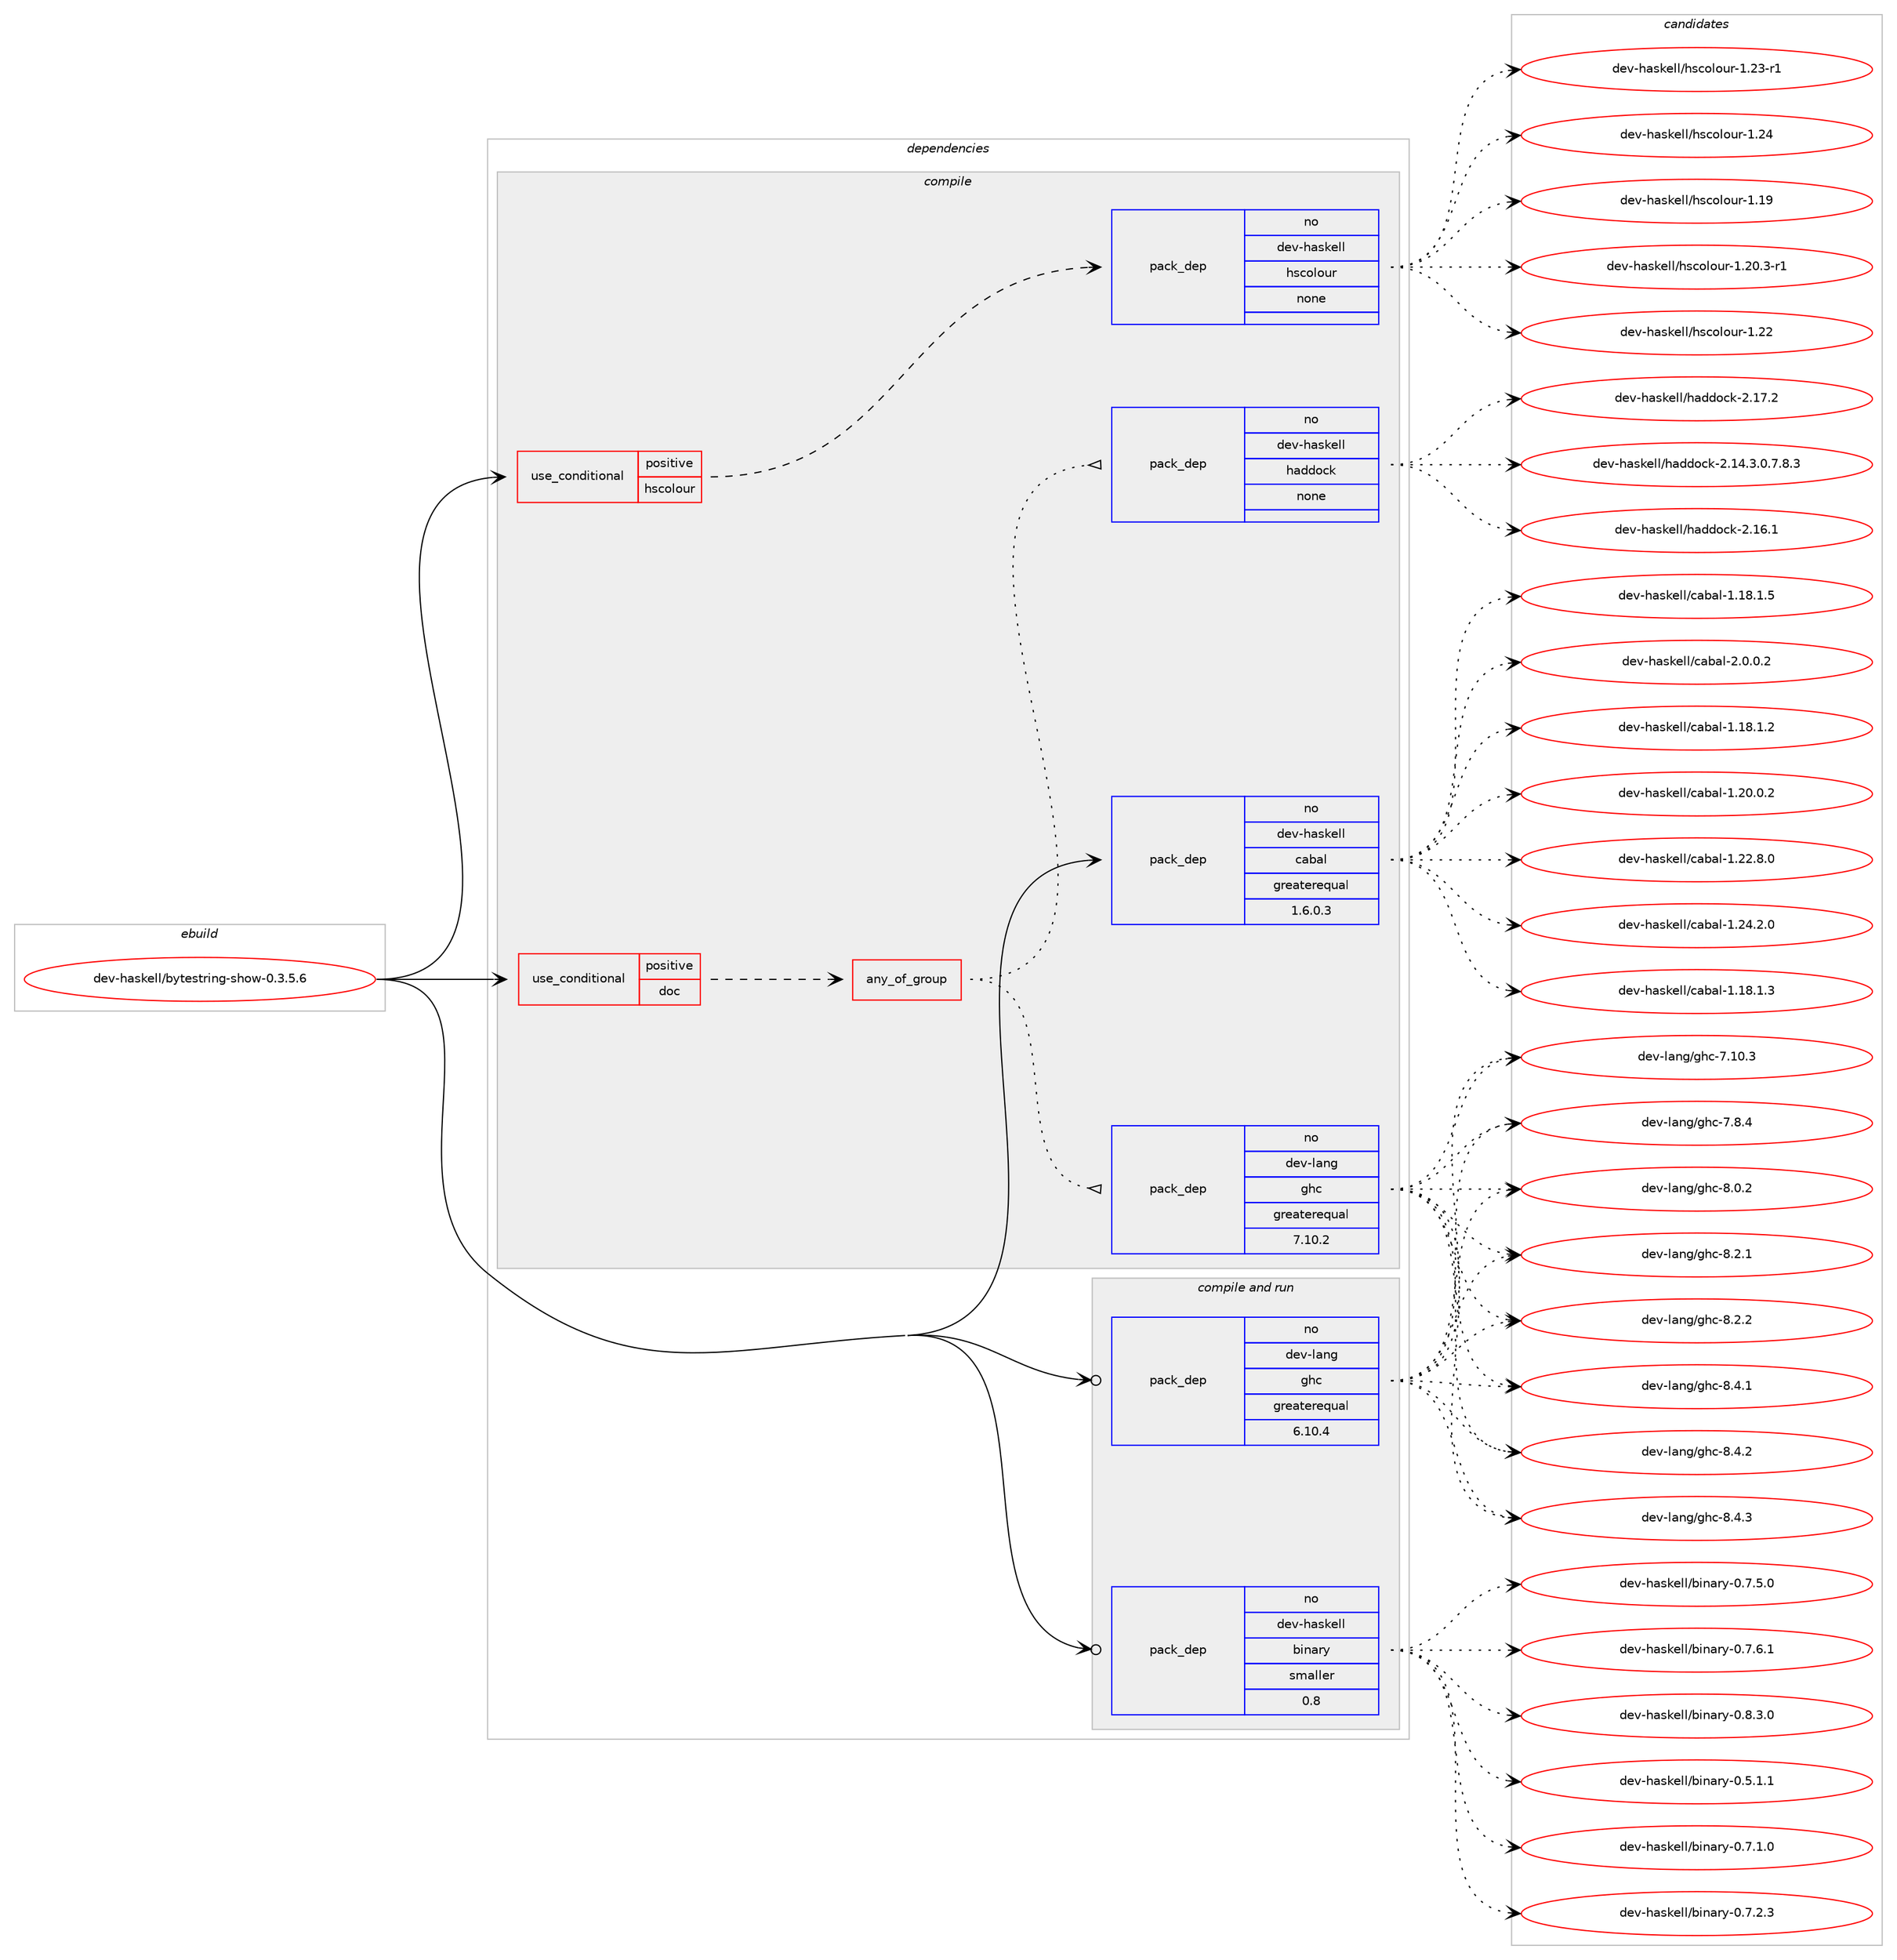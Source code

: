 digraph prolog {

# *************
# Graph options
# *************

newrank=true;
concentrate=true;
compound=true;
graph [rankdir=LR,fontname=Helvetica,fontsize=10,ranksep=1.5];#, ranksep=2.5, nodesep=0.2];
edge  [arrowhead=vee];
node  [fontname=Helvetica,fontsize=10];

# **********
# The ebuild
# **********

subgraph cluster_leftcol {
color=gray;
rank=same;
label=<<i>ebuild</i>>;
id [label="dev-haskell/bytestring-show-0.3.5.6", color=red, width=4, href="../dev-haskell/bytestring-show-0.3.5.6.svg"];
}

# ****************
# The dependencies
# ****************

subgraph cluster_midcol {
color=gray;
label=<<i>dependencies</i>>;
subgraph cluster_compile {
fillcolor="#eeeeee";
style=filled;
label=<<i>compile</i>>;
subgraph cond358825 {
dependency1327703 [label=<<TABLE BORDER="0" CELLBORDER="1" CELLSPACING="0" CELLPADDING="4"><TR><TD ROWSPAN="3" CELLPADDING="10">use_conditional</TD></TR><TR><TD>positive</TD></TR><TR><TD>doc</TD></TR></TABLE>>, shape=none, color=red];
subgraph any20614 {
dependency1327704 [label=<<TABLE BORDER="0" CELLBORDER="1" CELLSPACING="0" CELLPADDING="4"><TR><TD CELLPADDING="10">any_of_group</TD></TR></TABLE>>, shape=none, color=red];subgraph pack947712 {
dependency1327705 [label=<<TABLE BORDER="0" CELLBORDER="1" CELLSPACING="0" CELLPADDING="4" WIDTH="220"><TR><TD ROWSPAN="6" CELLPADDING="30">pack_dep</TD></TR><TR><TD WIDTH="110">no</TD></TR><TR><TD>dev-haskell</TD></TR><TR><TD>haddock</TD></TR><TR><TD>none</TD></TR><TR><TD></TD></TR></TABLE>>, shape=none, color=blue];
}
dependency1327704:e -> dependency1327705:w [weight=20,style="dotted",arrowhead="oinv"];
subgraph pack947713 {
dependency1327706 [label=<<TABLE BORDER="0" CELLBORDER="1" CELLSPACING="0" CELLPADDING="4" WIDTH="220"><TR><TD ROWSPAN="6" CELLPADDING="30">pack_dep</TD></TR><TR><TD WIDTH="110">no</TD></TR><TR><TD>dev-lang</TD></TR><TR><TD>ghc</TD></TR><TR><TD>greaterequal</TD></TR><TR><TD>7.10.2</TD></TR></TABLE>>, shape=none, color=blue];
}
dependency1327704:e -> dependency1327706:w [weight=20,style="dotted",arrowhead="oinv"];
}
dependency1327703:e -> dependency1327704:w [weight=20,style="dashed",arrowhead="vee"];
}
id:e -> dependency1327703:w [weight=20,style="solid",arrowhead="vee"];
subgraph cond358826 {
dependency1327707 [label=<<TABLE BORDER="0" CELLBORDER="1" CELLSPACING="0" CELLPADDING="4"><TR><TD ROWSPAN="3" CELLPADDING="10">use_conditional</TD></TR><TR><TD>positive</TD></TR><TR><TD>hscolour</TD></TR></TABLE>>, shape=none, color=red];
subgraph pack947714 {
dependency1327708 [label=<<TABLE BORDER="0" CELLBORDER="1" CELLSPACING="0" CELLPADDING="4" WIDTH="220"><TR><TD ROWSPAN="6" CELLPADDING="30">pack_dep</TD></TR><TR><TD WIDTH="110">no</TD></TR><TR><TD>dev-haskell</TD></TR><TR><TD>hscolour</TD></TR><TR><TD>none</TD></TR><TR><TD></TD></TR></TABLE>>, shape=none, color=blue];
}
dependency1327707:e -> dependency1327708:w [weight=20,style="dashed",arrowhead="vee"];
}
id:e -> dependency1327707:w [weight=20,style="solid",arrowhead="vee"];
subgraph pack947715 {
dependency1327709 [label=<<TABLE BORDER="0" CELLBORDER="1" CELLSPACING="0" CELLPADDING="4" WIDTH="220"><TR><TD ROWSPAN="6" CELLPADDING="30">pack_dep</TD></TR><TR><TD WIDTH="110">no</TD></TR><TR><TD>dev-haskell</TD></TR><TR><TD>cabal</TD></TR><TR><TD>greaterequal</TD></TR><TR><TD>1.6.0.3</TD></TR></TABLE>>, shape=none, color=blue];
}
id:e -> dependency1327709:w [weight=20,style="solid",arrowhead="vee"];
}
subgraph cluster_compileandrun {
fillcolor="#eeeeee";
style=filled;
label=<<i>compile and run</i>>;
subgraph pack947716 {
dependency1327710 [label=<<TABLE BORDER="0" CELLBORDER="1" CELLSPACING="0" CELLPADDING="4" WIDTH="220"><TR><TD ROWSPAN="6" CELLPADDING="30">pack_dep</TD></TR><TR><TD WIDTH="110">no</TD></TR><TR><TD>dev-haskell</TD></TR><TR><TD>binary</TD></TR><TR><TD>smaller</TD></TR><TR><TD>0.8</TD></TR></TABLE>>, shape=none, color=blue];
}
id:e -> dependency1327710:w [weight=20,style="solid",arrowhead="odotvee"];
subgraph pack947717 {
dependency1327711 [label=<<TABLE BORDER="0" CELLBORDER="1" CELLSPACING="0" CELLPADDING="4" WIDTH="220"><TR><TD ROWSPAN="6" CELLPADDING="30">pack_dep</TD></TR><TR><TD WIDTH="110">no</TD></TR><TR><TD>dev-lang</TD></TR><TR><TD>ghc</TD></TR><TR><TD>greaterequal</TD></TR><TR><TD>6.10.4</TD></TR></TABLE>>, shape=none, color=blue];
}
id:e -> dependency1327711:w [weight=20,style="solid",arrowhead="odotvee"];
}
subgraph cluster_run {
fillcolor="#eeeeee";
style=filled;
label=<<i>run</i>>;
}
}

# **************
# The candidates
# **************

subgraph cluster_choices {
rank=same;
color=gray;
label=<<i>candidates</i>>;

subgraph choice947712 {
color=black;
nodesep=1;
choice1001011184510497115107101108108471049710010011199107455046495246514648465546564651 [label="dev-haskell/haddock-2.14.3.0.7.8.3", color=red, width=4,href="../dev-haskell/haddock-2.14.3.0.7.8.3.svg"];
choice100101118451049711510710110810847104971001001119910745504649544649 [label="dev-haskell/haddock-2.16.1", color=red, width=4,href="../dev-haskell/haddock-2.16.1.svg"];
choice100101118451049711510710110810847104971001001119910745504649554650 [label="dev-haskell/haddock-2.17.2", color=red, width=4,href="../dev-haskell/haddock-2.17.2.svg"];
dependency1327705:e -> choice1001011184510497115107101108108471049710010011199107455046495246514648465546564651:w [style=dotted,weight="100"];
dependency1327705:e -> choice100101118451049711510710110810847104971001001119910745504649544649:w [style=dotted,weight="100"];
dependency1327705:e -> choice100101118451049711510710110810847104971001001119910745504649554650:w [style=dotted,weight="100"];
}
subgraph choice947713 {
color=black;
nodesep=1;
choice1001011184510897110103471031049945554649484651 [label="dev-lang/ghc-7.10.3", color=red, width=4,href="../dev-lang/ghc-7.10.3.svg"];
choice10010111845108971101034710310499455546564652 [label="dev-lang/ghc-7.8.4", color=red, width=4,href="../dev-lang/ghc-7.8.4.svg"];
choice10010111845108971101034710310499455646484650 [label="dev-lang/ghc-8.0.2", color=red, width=4,href="../dev-lang/ghc-8.0.2.svg"];
choice10010111845108971101034710310499455646504649 [label="dev-lang/ghc-8.2.1", color=red, width=4,href="../dev-lang/ghc-8.2.1.svg"];
choice10010111845108971101034710310499455646504650 [label="dev-lang/ghc-8.2.2", color=red, width=4,href="../dev-lang/ghc-8.2.2.svg"];
choice10010111845108971101034710310499455646524649 [label="dev-lang/ghc-8.4.1", color=red, width=4,href="../dev-lang/ghc-8.4.1.svg"];
choice10010111845108971101034710310499455646524650 [label="dev-lang/ghc-8.4.2", color=red, width=4,href="../dev-lang/ghc-8.4.2.svg"];
choice10010111845108971101034710310499455646524651 [label="dev-lang/ghc-8.4.3", color=red, width=4,href="../dev-lang/ghc-8.4.3.svg"];
dependency1327706:e -> choice1001011184510897110103471031049945554649484651:w [style=dotted,weight="100"];
dependency1327706:e -> choice10010111845108971101034710310499455546564652:w [style=dotted,weight="100"];
dependency1327706:e -> choice10010111845108971101034710310499455646484650:w [style=dotted,weight="100"];
dependency1327706:e -> choice10010111845108971101034710310499455646504649:w [style=dotted,weight="100"];
dependency1327706:e -> choice10010111845108971101034710310499455646504650:w [style=dotted,weight="100"];
dependency1327706:e -> choice10010111845108971101034710310499455646524649:w [style=dotted,weight="100"];
dependency1327706:e -> choice10010111845108971101034710310499455646524650:w [style=dotted,weight="100"];
dependency1327706:e -> choice10010111845108971101034710310499455646524651:w [style=dotted,weight="100"];
}
subgraph choice947714 {
color=black;
nodesep=1;
choice100101118451049711510710110810847104115991111081111171144549464957 [label="dev-haskell/hscolour-1.19", color=red, width=4,href="../dev-haskell/hscolour-1.19.svg"];
choice10010111845104971151071011081084710411599111108111117114454946504846514511449 [label="dev-haskell/hscolour-1.20.3-r1", color=red, width=4,href="../dev-haskell/hscolour-1.20.3-r1.svg"];
choice100101118451049711510710110810847104115991111081111171144549465050 [label="dev-haskell/hscolour-1.22", color=red, width=4,href="../dev-haskell/hscolour-1.22.svg"];
choice1001011184510497115107101108108471041159911110811111711445494650514511449 [label="dev-haskell/hscolour-1.23-r1", color=red, width=4,href="../dev-haskell/hscolour-1.23-r1.svg"];
choice100101118451049711510710110810847104115991111081111171144549465052 [label="dev-haskell/hscolour-1.24", color=red, width=4,href="../dev-haskell/hscolour-1.24.svg"];
dependency1327708:e -> choice100101118451049711510710110810847104115991111081111171144549464957:w [style=dotted,weight="100"];
dependency1327708:e -> choice10010111845104971151071011081084710411599111108111117114454946504846514511449:w [style=dotted,weight="100"];
dependency1327708:e -> choice100101118451049711510710110810847104115991111081111171144549465050:w [style=dotted,weight="100"];
dependency1327708:e -> choice1001011184510497115107101108108471041159911110811111711445494650514511449:w [style=dotted,weight="100"];
dependency1327708:e -> choice100101118451049711510710110810847104115991111081111171144549465052:w [style=dotted,weight="100"];
}
subgraph choice947715 {
color=black;
nodesep=1;
choice10010111845104971151071011081084799979897108454946495646494650 [label="dev-haskell/cabal-1.18.1.2", color=red, width=4,href="../dev-haskell/cabal-1.18.1.2.svg"];
choice10010111845104971151071011081084799979897108454946495646494651 [label="dev-haskell/cabal-1.18.1.3", color=red, width=4,href="../dev-haskell/cabal-1.18.1.3.svg"];
choice10010111845104971151071011081084799979897108454946495646494653 [label="dev-haskell/cabal-1.18.1.5", color=red, width=4,href="../dev-haskell/cabal-1.18.1.5.svg"];
choice10010111845104971151071011081084799979897108454946504846484650 [label="dev-haskell/cabal-1.20.0.2", color=red, width=4,href="../dev-haskell/cabal-1.20.0.2.svg"];
choice10010111845104971151071011081084799979897108454946505046564648 [label="dev-haskell/cabal-1.22.8.0", color=red, width=4,href="../dev-haskell/cabal-1.22.8.0.svg"];
choice10010111845104971151071011081084799979897108454946505246504648 [label="dev-haskell/cabal-1.24.2.0", color=red, width=4,href="../dev-haskell/cabal-1.24.2.0.svg"];
choice100101118451049711510710110810847999798971084550464846484650 [label="dev-haskell/cabal-2.0.0.2", color=red, width=4,href="../dev-haskell/cabal-2.0.0.2.svg"];
dependency1327709:e -> choice10010111845104971151071011081084799979897108454946495646494650:w [style=dotted,weight="100"];
dependency1327709:e -> choice10010111845104971151071011081084799979897108454946495646494651:w [style=dotted,weight="100"];
dependency1327709:e -> choice10010111845104971151071011081084799979897108454946495646494653:w [style=dotted,weight="100"];
dependency1327709:e -> choice10010111845104971151071011081084799979897108454946504846484650:w [style=dotted,weight="100"];
dependency1327709:e -> choice10010111845104971151071011081084799979897108454946505046564648:w [style=dotted,weight="100"];
dependency1327709:e -> choice10010111845104971151071011081084799979897108454946505246504648:w [style=dotted,weight="100"];
dependency1327709:e -> choice100101118451049711510710110810847999798971084550464846484650:w [style=dotted,weight="100"];
}
subgraph choice947716 {
color=black;
nodesep=1;
choice10010111845104971151071011081084798105110971141214548465346494649 [label="dev-haskell/binary-0.5.1.1", color=red, width=4,href="../dev-haskell/binary-0.5.1.1.svg"];
choice10010111845104971151071011081084798105110971141214548465546494648 [label="dev-haskell/binary-0.7.1.0", color=red, width=4,href="../dev-haskell/binary-0.7.1.0.svg"];
choice10010111845104971151071011081084798105110971141214548465546504651 [label="dev-haskell/binary-0.7.2.3", color=red, width=4,href="../dev-haskell/binary-0.7.2.3.svg"];
choice10010111845104971151071011081084798105110971141214548465546534648 [label="dev-haskell/binary-0.7.5.0", color=red, width=4,href="../dev-haskell/binary-0.7.5.0.svg"];
choice10010111845104971151071011081084798105110971141214548465546544649 [label="dev-haskell/binary-0.7.6.1", color=red, width=4,href="../dev-haskell/binary-0.7.6.1.svg"];
choice10010111845104971151071011081084798105110971141214548465646514648 [label="dev-haskell/binary-0.8.3.0", color=red, width=4,href="../dev-haskell/binary-0.8.3.0.svg"];
dependency1327710:e -> choice10010111845104971151071011081084798105110971141214548465346494649:w [style=dotted,weight="100"];
dependency1327710:e -> choice10010111845104971151071011081084798105110971141214548465546494648:w [style=dotted,weight="100"];
dependency1327710:e -> choice10010111845104971151071011081084798105110971141214548465546504651:w [style=dotted,weight="100"];
dependency1327710:e -> choice10010111845104971151071011081084798105110971141214548465546534648:w [style=dotted,weight="100"];
dependency1327710:e -> choice10010111845104971151071011081084798105110971141214548465546544649:w [style=dotted,weight="100"];
dependency1327710:e -> choice10010111845104971151071011081084798105110971141214548465646514648:w [style=dotted,weight="100"];
}
subgraph choice947717 {
color=black;
nodesep=1;
choice1001011184510897110103471031049945554649484651 [label="dev-lang/ghc-7.10.3", color=red, width=4,href="../dev-lang/ghc-7.10.3.svg"];
choice10010111845108971101034710310499455546564652 [label="dev-lang/ghc-7.8.4", color=red, width=4,href="../dev-lang/ghc-7.8.4.svg"];
choice10010111845108971101034710310499455646484650 [label="dev-lang/ghc-8.0.2", color=red, width=4,href="../dev-lang/ghc-8.0.2.svg"];
choice10010111845108971101034710310499455646504649 [label="dev-lang/ghc-8.2.1", color=red, width=4,href="../dev-lang/ghc-8.2.1.svg"];
choice10010111845108971101034710310499455646504650 [label="dev-lang/ghc-8.2.2", color=red, width=4,href="../dev-lang/ghc-8.2.2.svg"];
choice10010111845108971101034710310499455646524649 [label="dev-lang/ghc-8.4.1", color=red, width=4,href="../dev-lang/ghc-8.4.1.svg"];
choice10010111845108971101034710310499455646524650 [label="dev-lang/ghc-8.4.2", color=red, width=4,href="../dev-lang/ghc-8.4.2.svg"];
choice10010111845108971101034710310499455646524651 [label="dev-lang/ghc-8.4.3", color=red, width=4,href="../dev-lang/ghc-8.4.3.svg"];
dependency1327711:e -> choice1001011184510897110103471031049945554649484651:w [style=dotted,weight="100"];
dependency1327711:e -> choice10010111845108971101034710310499455546564652:w [style=dotted,weight="100"];
dependency1327711:e -> choice10010111845108971101034710310499455646484650:w [style=dotted,weight="100"];
dependency1327711:e -> choice10010111845108971101034710310499455646504649:w [style=dotted,weight="100"];
dependency1327711:e -> choice10010111845108971101034710310499455646504650:w [style=dotted,weight="100"];
dependency1327711:e -> choice10010111845108971101034710310499455646524649:w [style=dotted,weight="100"];
dependency1327711:e -> choice10010111845108971101034710310499455646524650:w [style=dotted,weight="100"];
dependency1327711:e -> choice10010111845108971101034710310499455646524651:w [style=dotted,weight="100"];
}
}

}
